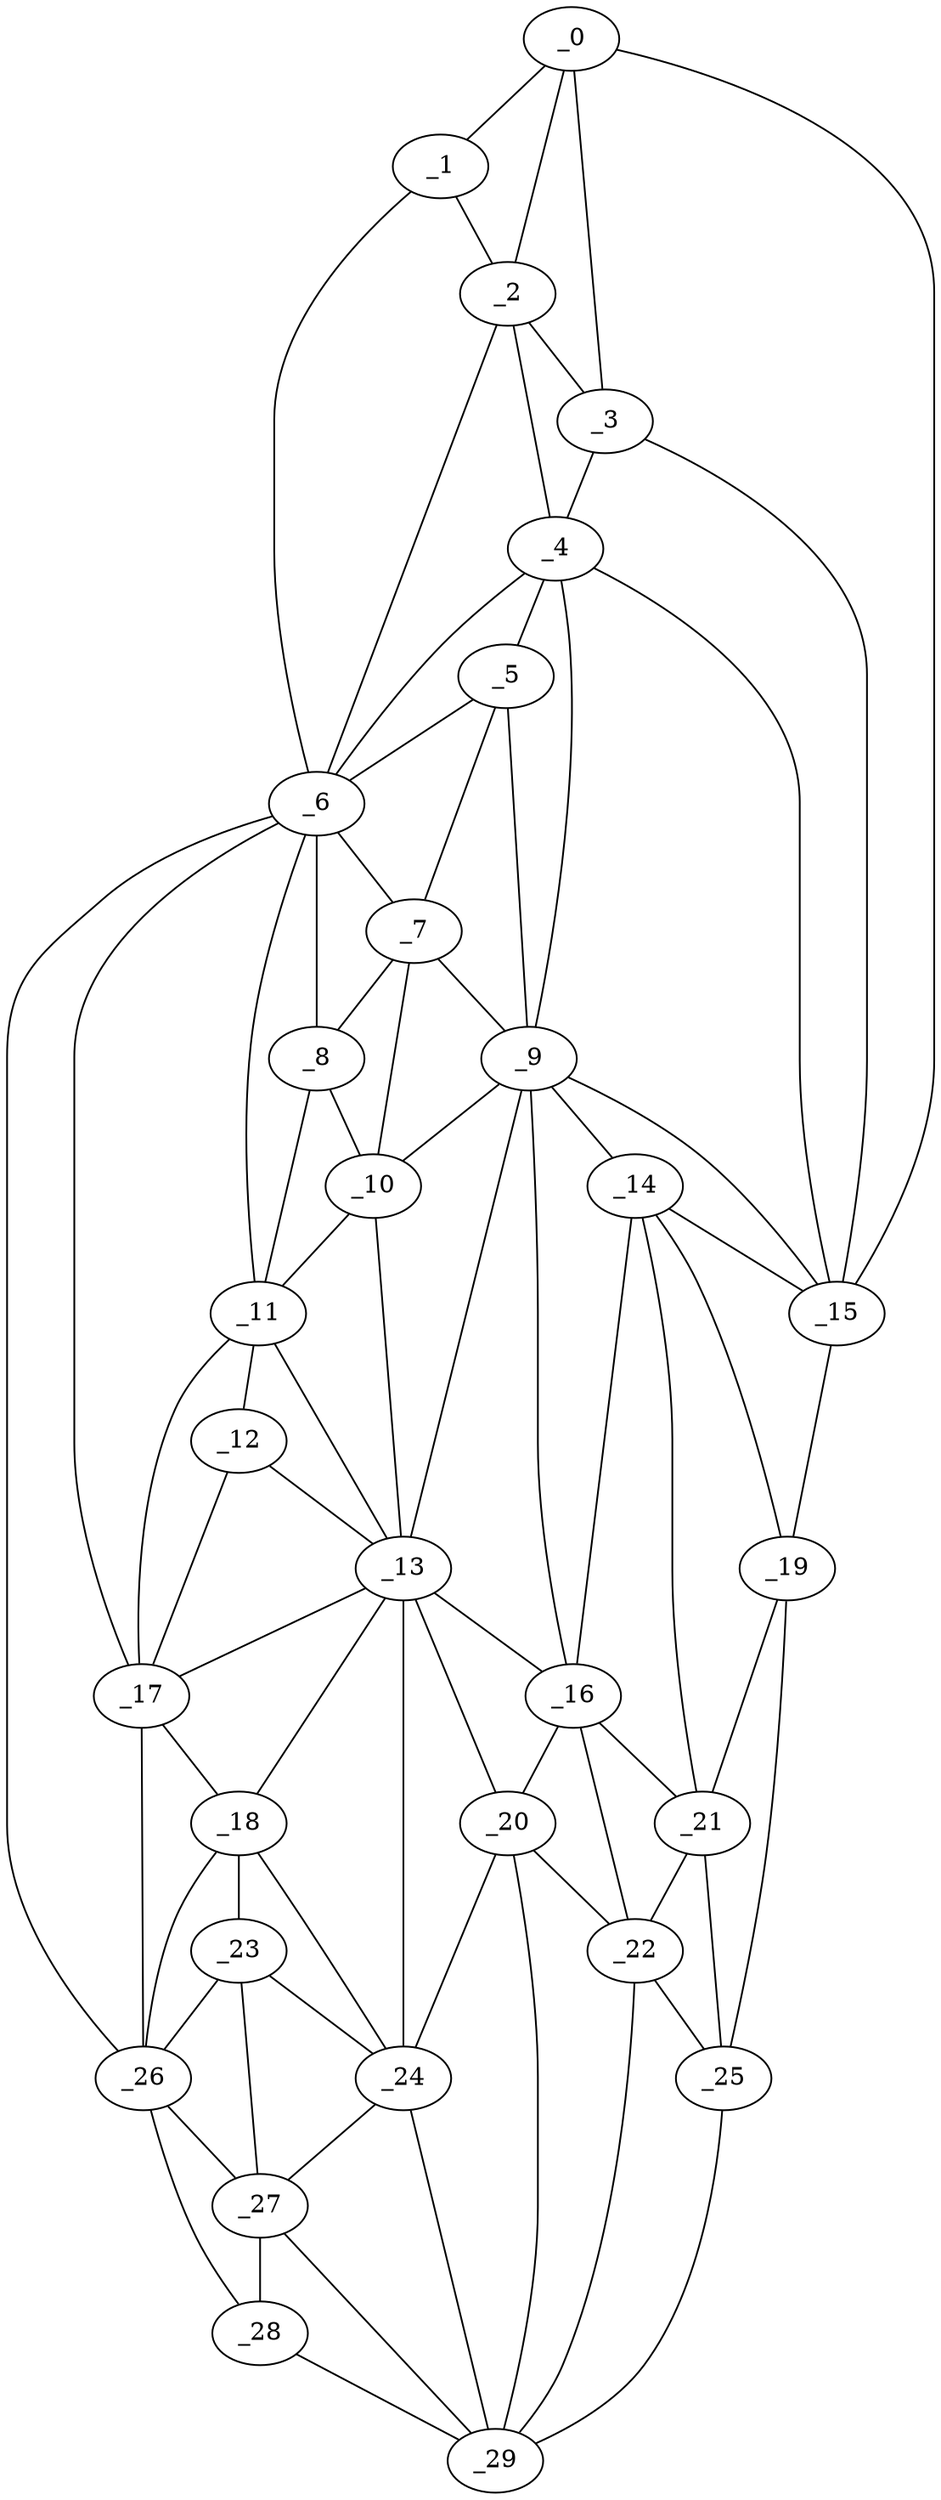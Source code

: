 graph "obj72__170.gxl" {
	_0	 [x=4,
		y=38];
	_1	 [x=14,
		y=28];
	_0 -- _1	 [valence=1];
	_2	 [x=17,
		y=31];
	_0 -- _2	 [valence=2];
	_3	 [x=17,
		y=39];
	_0 -- _3	 [valence=1];
	_15	 [x=85,
		y=103];
	_0 -- _15	 [valence=1];
	_1 -- _2	 [valence=1];
	_6	 [x=36,
		y=28];
	_1 -- _6	 [valence=1];
	_2 -- _3	 [valence=1];
	_4	 [x=25,
		y=40];
	_2 -- _4	 [valence=2];
	_2 -- _6	 [valence=1];
	_3 -- _4	 [valence=2];
	_3 -- _15	 [valence=2];
	_5	 [x=35,
		y=40];
	_4 -- _5	 [valence=1];
	_4 -- _6	 [valence=2];
	_9	 [x=65,
		y=53];
	_4 -- _9	 [valence=1];
	_4 -- _15	 [valence=2];
	_5 -- _6	 [valence=2];
	_7	 [x=48,
		y=37];
	_5 -- _7	 [valence=1];
	_5 -- _9	 [valence=2];
	_6 -- _7	 [valence=1];
	_8	 [x=59,
		y=35];
	_6 -- _8	 [valence=2];
	_11	 [x=71,
		y=34];
	_6 -- _11	 [valence=1];
	_17	 [x=89,
		y=32];
	_6 -- _17	 [valence=1];
	_26	 [x=113,
		y=28];
	_6 -- _26	 [valence=1];
	_7 -- _8	 [valence=2];
	_7 -- _9	 [valence=1];
	_10	 [x=66,
		y=47];
	_7 -- _10	 [valence=2];
	_8 -- _10	 [valence=1];
	_8 -- _11	 [valence=1];
	_9 -- _10	 [valence=1];
	_13	 [x=81,
		y=44];
	_9 -- _13	 [valence=2];
	_14	 [x=85,
		y=85];
	_9 -- _14	 [valence=1];
	_9 -- _15	 [valence=2];
	_16	 [x=86,
		y=73];
	_9 -- _16	 [valence=2];
	_10 -- _11	 [valence=1];
	_10 -- _13	 [valence=2];
	_12	 [x=81,
		y=34];
	_11 -- _12	 [valence=1];
	_11 -- _13	 [valence=2];
	_11 -- _17	 [valence=2];
	_12 -- _13	 [valence=2];
	_12 -- _17	 [valence=2];
	_13 -- _16	 [valence=1];
	_13 -- _17	 [valence=2];
	_18	 [x=94,
		y=32];
	_13 -- _18	 [valence=1];
	_20	 [x=98,
		y=68];
	_13 -- _20	 [valence=1];
	_24	 [x=104,
		y=49];
	_13 -- _24	 [valence=2];
	_14 -- _15	 [valence=1];
	_14 -- _16	 [valence=1];
	_19	 [x=96,
		y=99];
	_14 -- _19	 [valence=2];
	_21	 [x=98,
		y=83];
	_14 -- _21	 [valence=2];
	_15 -- _19	 [valence=1];
	_16 -- _20	 [valence=2];
	_16 -- _21	 [valence=2];
	_22	 [x=99,
		y=77];
	_16 -- _22	 [valence=2];
	_17 -- _18	 [valence=1];
	_17 -- _26	 [valence=2];
	_23	 [x=101,
		y=34];
	_18 -- _23	 [valence=2];
	_18 -- _24	 [valence=2];
	_18 -- _26	 [valence=1];
	_19 -- _21	 [valence=1];
	_25	 [x=109,
		y=93];
	_19 -- _25	 [valence=1];
	_20 -- _22	 [valence=2];
	_20 -- _24	 [valence=2];
	_29	 [x=126,
		y=51];
	_20 -- _29	 [valence=2];
	_21 -- _22	 [valence=2];
	_21 -- _25	 [valence=2];
	_22 -- _25	 [valence=2];
	_22 -- _29	 [valence=1];
	_23 -- _24	 [valence=1];
	_23 -- _26	 [valence=1];
	_27	 [x=115,
		y=40];
	_23 -- _27	 [valence=2];
	_24 -- _27	 [valence=2];
	_24 -- _29	 [valence=1];
	_25 -- _29	 [valence=1];
	_26 -- _27	 [valence=2];
	_28	 [x=126,
		y=38];
	_26 -- _28	 [valence=1];
	_27 -- _28	 [valence=1];
	_27 -- _29	 [valence=2];
	_28 -- _29	 [valence=1];
}
